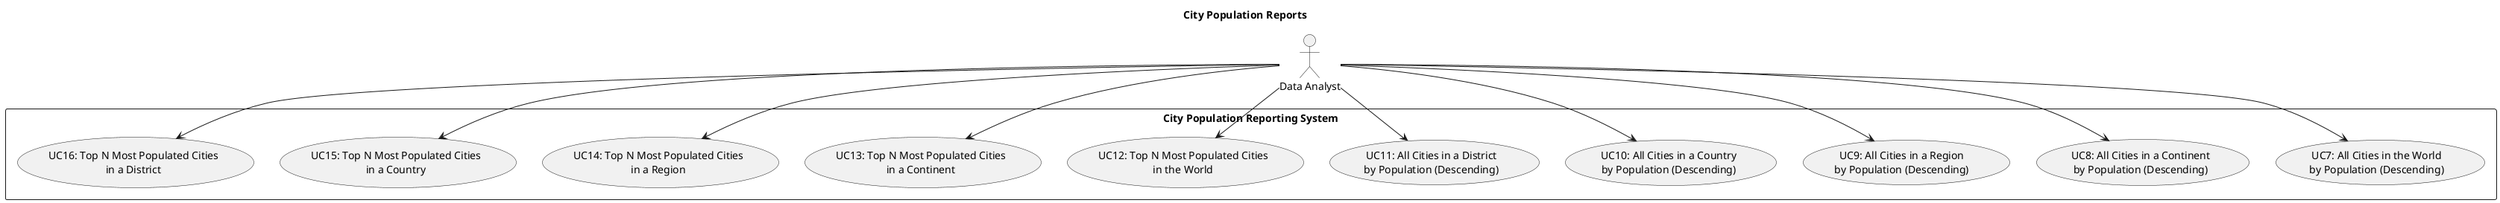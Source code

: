 @startuml
title City Population Reports

actor "Data Analyst" as Analyst

rectangle "City Population Reporting System" {
  ' Base use cases
  usecase "UC7: All Cities in the World\nby Population (Descending)" as UC7
  usecase "UC8: All Cities in a Continent\nby Population (Descending)" as UC8
  usecase "UC9: All Cities in a Region\nby Population (Descending)" as UC9
  usecase "UC10: All Cities in a Country\nby Population (Descending)" as UC10
  usecase "UC11: All Cities in a District\nby Population (Descending)" as UC11

  ' Top N use cases
  usecase "UC12: Top N Most Populated Cities\nin the World" as UC12
  usecase "UC13: Top N Most Populated Cities\nin a Continent" as UC13
  usecase "UC14: Top N Most Populated Cities\nin a Region" as UC14
  usecase "UC15: Top N Most Populated Cities\nin a Country" as UC15
  usecase "UC16: Top N Most Populated Cities\nin a District" as UC16
}

' Actor connections
Analyst --> UC7
Analyst --> UC8
Analyst --> UC9
Analyst --> UC10
Analyst --> UC11
Analyst --> UC12
Analyst --> UC13
Analyst --> UC14
Analyst --> UC15
Analyst --> UC16

@enduml